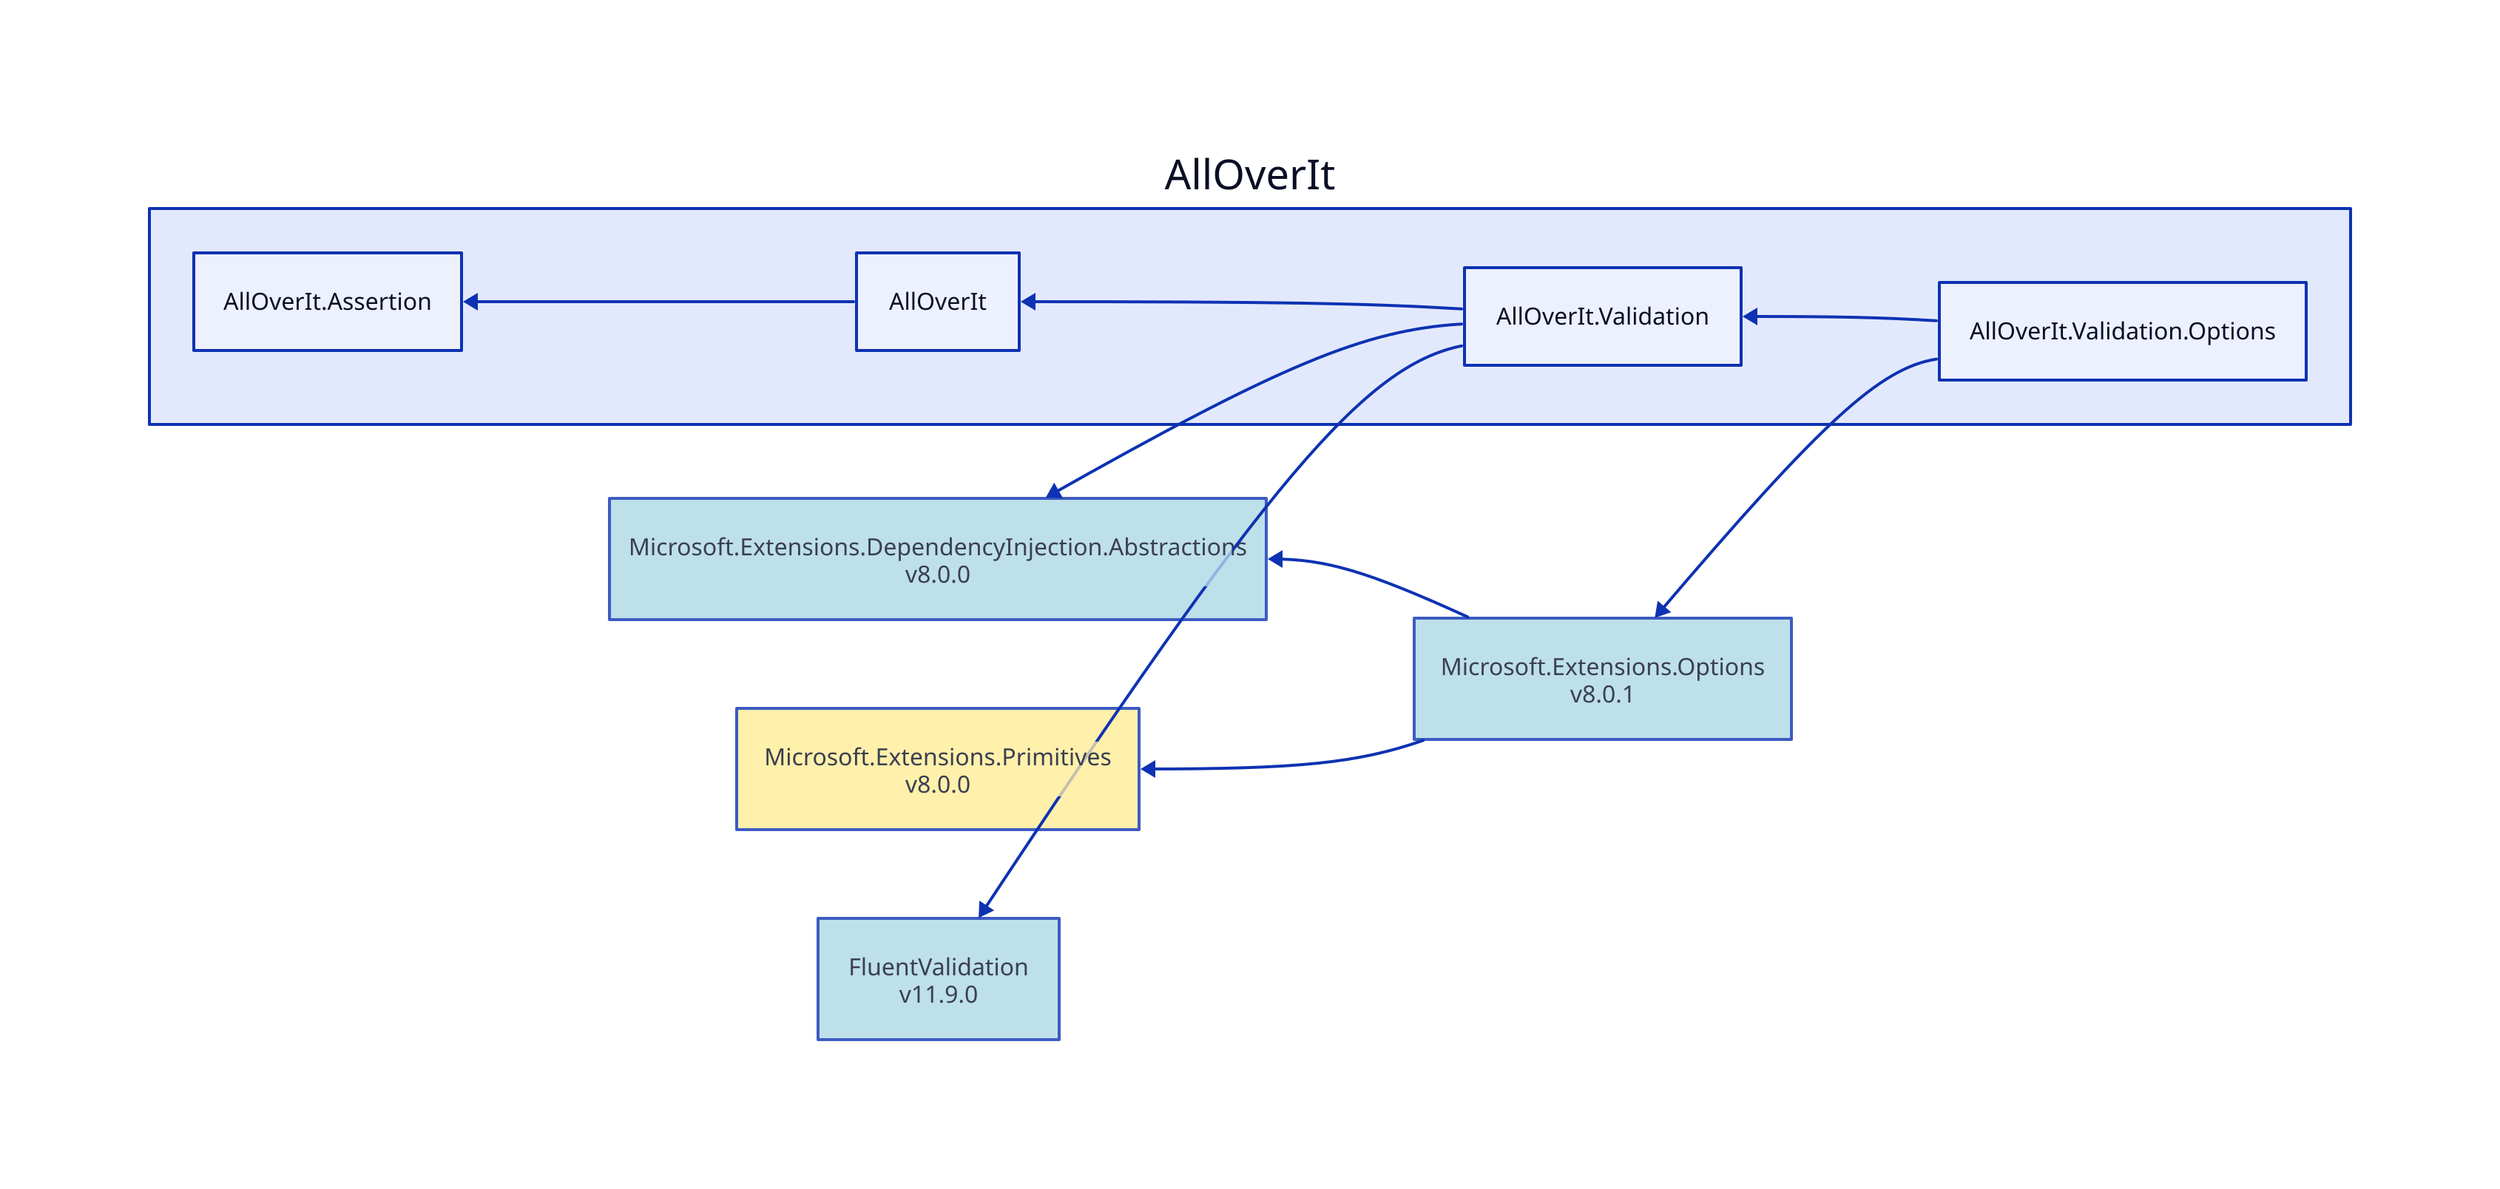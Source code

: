 direction: left

aoi: AllOverIt
aoi.alloverit-validation-options: AllOverIt.Validation.Options
microsoft-extensions-options_8-0-1: Microsoft.Extensions.Options\nv8.0.1
microsoft-extensions-options_8-0-1.style.fill: "#ADD8E6"
microsoft-extensions-options_8-0-1.style.opacity: 0.8
microsoft-extensions-dependencyinjection-abstractions_8-0-0: Microsoft.Extensions.DependencyInjection.Abstractions\nv8.0.0
microsoft-extensions-dependencyinjection-abstractions_8-0-0.style.opacity: 0.8
microsoft-extensions-dependencyinjection-abstractions_8-0-0.style.fill: "#ADD8E6"
microsoft-extensions-dependencyinjection-abstractions_8-0-0 <- microsoft-extensions-options_8-0-1
microsoft-extensions-primitives_8-0-0: Microsoft.Extensions.Primitives\nv8.0.0
microsoft-extensions-primitives_8-0-0.style.fill: "#FFEC96"
microsoft-extensions-primitives_8-0-0.style.opacity: 0.8
microsoft-extensions-primitives_8-0-0 <- microsoft-extensions-options_8-0-1
microsoft-extensions-options_8-0-1 <- aoi.alloverit-validation-options
aoi.alloverit-validation: AllOverIt.Validation
fluentvalidation_11-9-0: FluentValidation\nv11.9.0
fluentvalidation_11-9-0.style.fill: "#ADD8E6"
fluentvalidation_11-9-0.style.opacity: 0.8
fluentvalidation_11-9-0 <- aoi.alloverit-validation
microsoft-extensions-dependencyinjection-abstractions_8-0-0 <- aoi.alloverit-validation
aoi.alloverit: AllOverIt
aoi.alloverit-assertion: AllOverIt.Assertion
aoi.alloverit-assertion <- aoi.alloverit
aoi.alloverit <- aoi.alloverit-validation
aoi.alloverit-validation <- aoi.alloverit-validation-options
